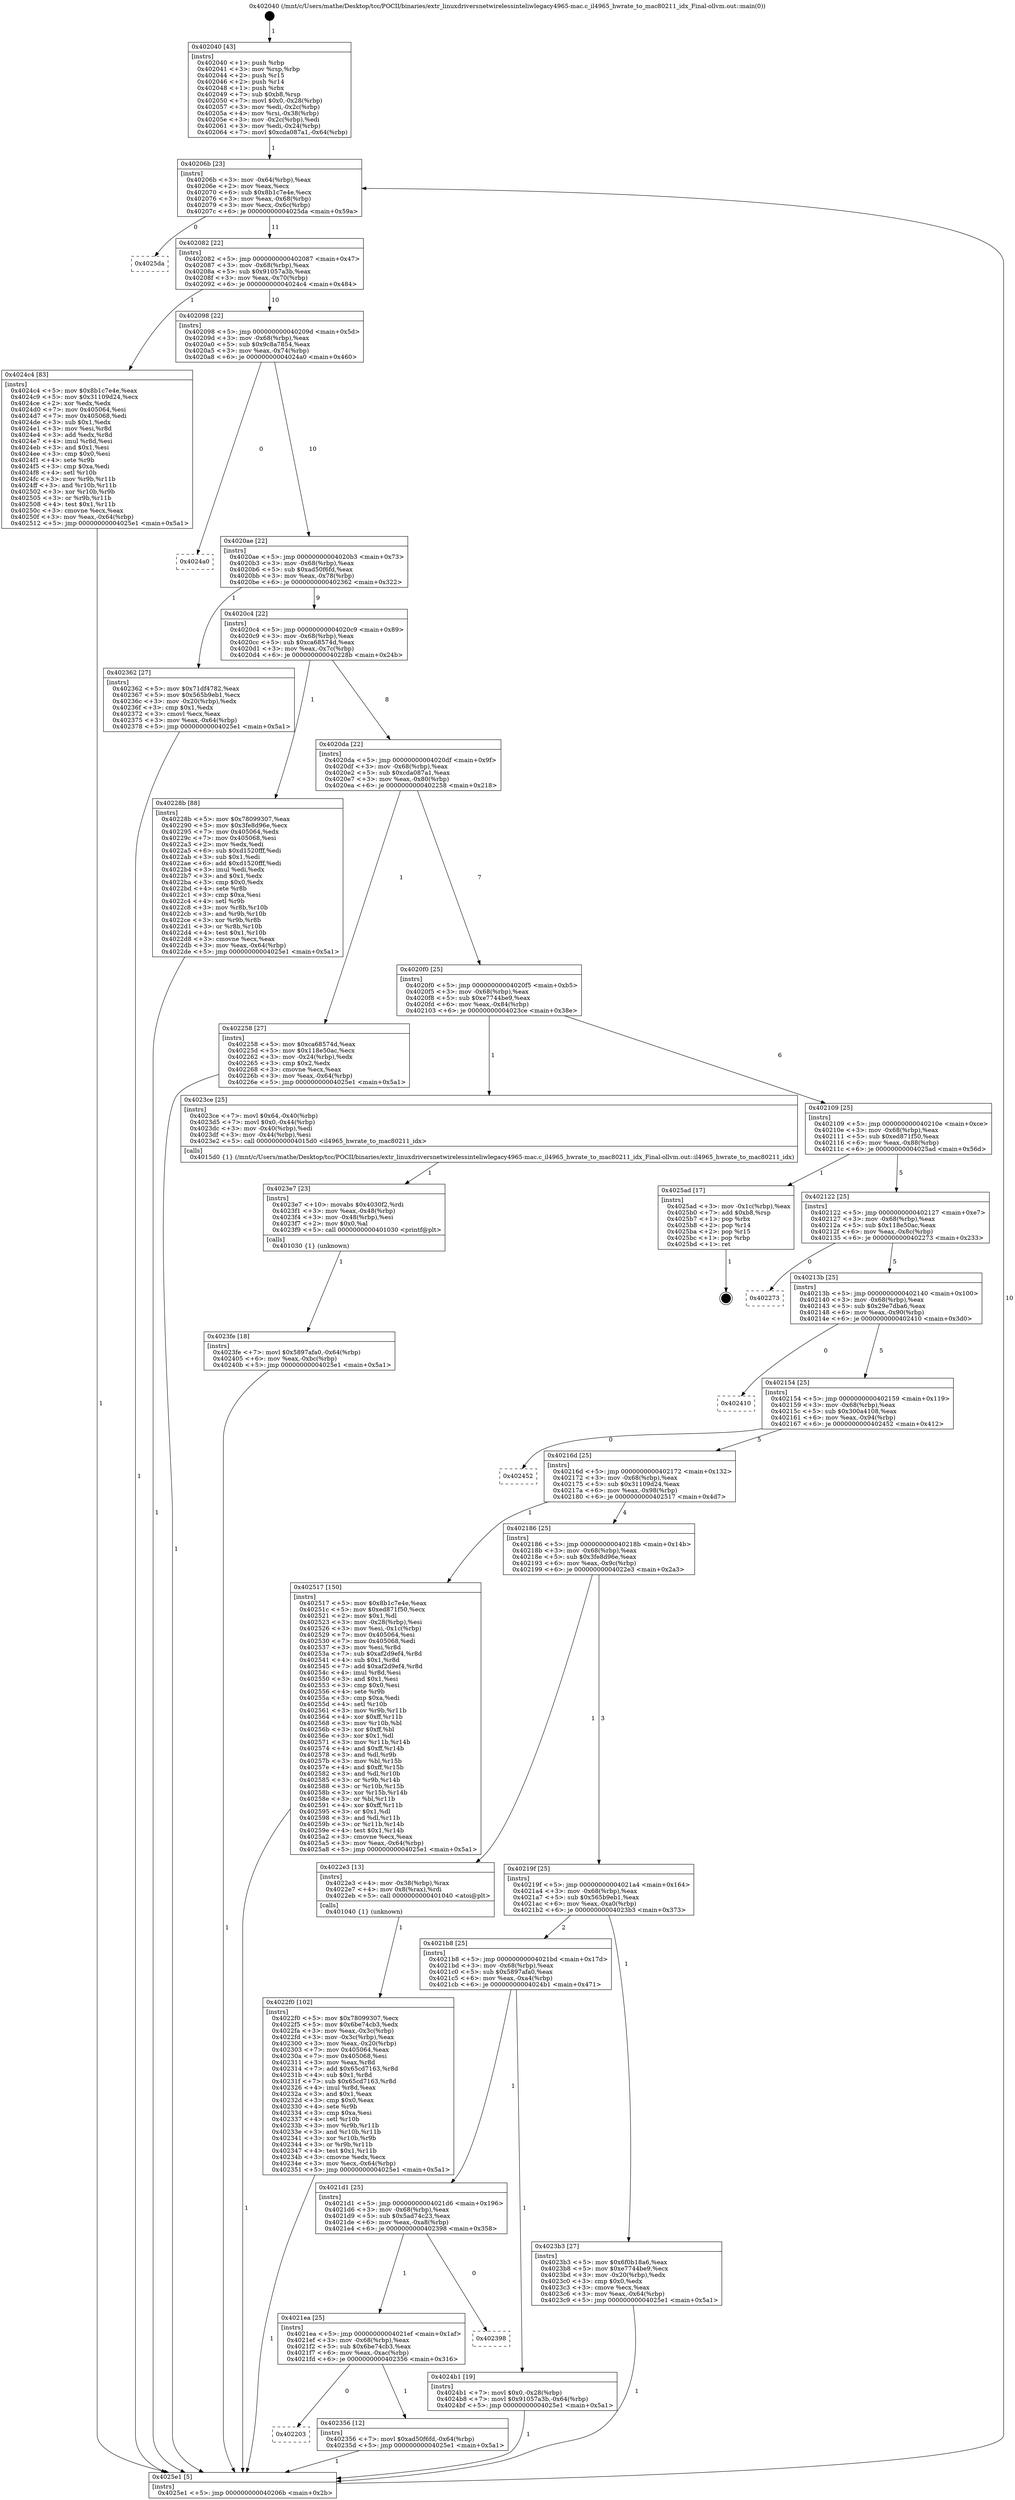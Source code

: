 digraph "0x402040" {
  label = "0x402040 (/mnt/c/Users/mathe/Desktop/tcc/POCII/binaries/extr_linuxdriversnetwirelessinteliwlegacy4965-mac.c_il4965_hwrate_to_mac80211_idx_Final-ollvm.out::main(0))"
  labelloc = "t"
  node[shape=record]

  Entry [label="",width=0.3,height=0.3,shape=circle,fillcolor=black,style=filled]
  "0x40206b" [label="{
     0x40206b [23]\l
     | [instrs]\l
     &nbsp;&nbsp;0x40206b \<+3\>: mov -0x64(%rbp),%eax\l
     &nbsp;&nbsp;0x40206e \<+2\>: mov %eax,%ecx\l
     &nbsp;&nbsp;0x402070 \<+6\>: sub $0x8b1c7e4e,%ecx\l
     &nbsp;&nbsp;0x402076 \<+3\>: mov %eax,-0x68(%rbp)\l
     &nbsp;&nbsp;0x402079 \<+3\>: mov %ecx,-0x6c(%rbp)\l
     &nbsp;&nbsp;0x40207c \<+6\>: je 00000000004025da \<main+0x59a\>\l
  }"]
  "0x4025da" [label="{
     0x4025da\l
  }", style=dashed]
  "0x402082" [label="{
     0x402082 [22]\l
     | [instrs]\l
     &nbsp;&nbsp;0x402082 \<+5\>: jmp 0000000000402087 \<main+0x47\>\l
     &nbsp;&nbsp;0x402087 \<+3\>: mov -0x68(%rbp),%eax\l
     &nbsp;&nbsp;0x40208a \<+5\>: sub $0x91057a3b,%eax\l
     &nbsp;&nbsp;0x40208f \<+3\>: mov %eax,-0x70(%rbp)\l
     &nbsp;&nbsp;0x402092 \<+6\>: je 00000000004024c4 \<main+0x484\>\l
  }"]
  Exit [label="",width=0.3,height=0.3,shape=circle,fillcolor=black,style=filled,peripheries=2]
  "0x4024c4" [label="{
     0x4024c4 [83]\l
     | [instrs]\l
     &nbsp;&nbsp;0x4024c4 \<+5\>: mov $0x8b1c7e4e,%eax\l
     &nbsp;&nbsp;0x4024c9 \<+5\>: mov $0x31109d24,%ecx\l
     &nbsp;&nbsp;0x4024ce \<+2\>: xor %edx,%edx\l
     &nbsp;&nbsp;0x4024d0 \<+7\>: mov 0x405064,%esi\l
     &nbsp;&nbsp;0x4024d7 \<+7\>: mov 0x405068,%edi\l
     &nbsp;&nbsp;0x4024de \<+3\>: sub $0x1,%edx\l
     &nbsp;&nbsp;0x4024e1 \<+3\>: mov %esi,%r8d\l
     &nbsp;&nbsp;0x4024e4 \<+3\>: add %edx,%r8d\l
     &nbsp;&nbsp;0x4024e7 \<+4\>: imul %r8d,%esi\l
     &nbsp;&nbsp;0x4024eb \<+3\>: and $0x1,%esi\l
     &nbsp;&nbsp;0x4024ee \<+3\>: cmp $0x0,%esi\l
     &nbsp;&nbsp;0x4024f1 \<+4\>: sete %r9b\l
     &nbsp;&nbsp;0x4024f5 \<+3\>: cmp $0xa,%edi\l
     &nbsp;&nbsp;0x4024f8 \<+4\>: setl %r10b\l
     &nbsp;&nbsp;0x4024fc \<+3\>: mov %r9b,%r11b\l
     &nbsp;&nbsp;0x4024ff \<+3\>: and %r10b,%r11b\l
     &nbsp;&nbsp;0x402502 \<+3\>: xor %r10b,%r9b\l
     &nbsp;&nbsp;0x402505 \<+3\>: or %r9b,%r11b\l
     &nbsp;&nbsp;0x402508 \<+4\>: test $0x1,%r11b\l
     &nbsp;&nbsp;0x40250c \<+3\>: cmovne %ecx,%eax\l
     &nbsp;&nbsp;0x40250f \<+3\>: mov %eax,-0x64(%rbp)\l
     &nbsp;&nbsp;0x402512 \<+5\>: jmp 00000000004025e1 \<main+0x5a1\>\l
  }"]
  "0x402098" [label="{
     0x402098 [22]\l
     | [instrs]\l
     &nbsp;&nbsp;0x402098 \<+5\>: jmp 000000000040209d \<main+0x5d\>\l
     &nbsp;&nbsp;0x40209d \<+3\>: mov -0x68(%rbp),%eax\l
     &nbsp;&nbsp;0x4020a0 \<+5\>: sub $0x9c8a7854,%eax\l
     &nbsp;&nbsp;0x4020a5 \<+3\>: mov %eax,-0x74(%rbp)\l
     &nbsp;&nbsp;0x4020a8 \<+6\>: je 00000000004024a0 \<main+0x460\>\l
  }"]
  "0x4023fe" [label="{
     0x4023fe [18]\l
     | [instrs]\l
     &nbsp;&nbsp;0x4023fe \<+7\>: movl $0x5897afa0,-0x64(%rbp)\l
     &nbsp;&nbsp;0x402405 \<+6\>: mov %eax,-0xbc(%rbp)\l
     &nbsp;&nbsp;0x40240b \<+5\>: jmp 00000000004025e1 \<main+0x5a1\>\l
  }"]
  "0x4024a0" [label="{
     0x4024a0\l
  }", style=dashed]
  "0x4020ae" [label="{
     0x4020ae [22]\l
     | [instrs]\l
     &nbsp;&nbsp;0x4020ae \<+5\>: jmp 00000000004020b3 \<main+0x73\>\l
     &nbsp;&nbsp;0x4020b3 \<+3\>: mov -0x68(%rbp),%eax\l
     &nbsp;&nbsp;0x4020b6 \<+5\>: sub $0xad50f6fd,%eax\l
     &nbsp;&nbsp;0x4020bb \<+3\>: mov %eax,-0x78(%rbp)\l
     &nbsp;&nbsp;0x4020be \<+6\>: je 0000000000402362 \<main+0x322\>\l
  }"]
  "0x4023e7" [label="{
     0x4023e7 [23]\l
     | [instrs]\l
     &nbsp;&nbsp;0x4023e7 \<+10\>: movabs $0x4030f2,%rdi\l
     &nbsp;&nbsp;0x4023f1 \<+3\>: mov %eax,-0x48(%rbp)\l
     &nbsp;&nbsp;0x4023f4 \<+3\>: mov -0x48(%rbp),%esi\l
     &nbsp;&nbsp;0x4023f7 \<+2\>: mov $0x0,%al\l
     &nbsp;&nbsp;0x4023f9 \<+5\>: call 0000000000401030 \<printf@plt\>\l
     | [calls]\l
     &nbsp;&nbsp;0x401030 \{1\} (unknown)\l
  }"]
  "0x402362" [label="{
     0x402362 [27]\l
     | [instrs]\l
     &nbsp;&nbsp;0x402362 \<+5\>: mov $0x71df4782,%eax\l
     &nbsp;&nbsp;0x402367 \<+5\>: mov $0x565b9eb1,%ecx\l
     &nbsp;&nbsp;0x40236c \<+3\>: mov -0x20(%rbp),%edx\l
     &nbsp;&nbsp;0x40236f \<+3\>: cmp $0x1,%edx\l
     &nbsp;&nbsp;0x402372 \<+3\>: cmovl %ecx,%eax\l
     &nbsp;&nbsp;0x402375 \<+3\>: mov %eax,-0x64(%rbp)\l
     &nbsp;&nbsp;0x402378 \<+5\>: jmp 00000000004025e1 \<main+0x5a1\>\l
  }"]
  "0x4020c4" [label="{
     0x4020c4 [22]\l
     | [instrs]\l
     &nbsp;&nbsp;0x4020c4 \<+5\>: jmp 00000000004020c9 \<main+0x89\>\l
     &nbsp;&nbsp;0x4020c9 \<+3\>: mov -0x68(%rbp),%eax\l
     &nbsp;&nbsp;0x4020cc \<+5\>: sub $0xca68574d,%eax\l
     &nbsp;&nbsp;0x4020d1 \<+3\>: mov %eax,-0x7c(%rbp)\l
     &nbsp;&nbsp;0x4020d4 \<+6\>: je 000000000040228b \<main+0x24b\>\l
  }"]
  "0x402203" [label="{
     0x402203\l
  }", style=dashed]
  "0x40228b" [label="{
     0x40228b [88]\l
     | [instrs]\l
     &nbsp;&nbsp;0x40228b \<+5\>: mov $0x78099307,%eax\l
     &nbsp;&nbsp;0x402290 \<+5\>: mov $0x3fe8d96e,%ecx\l
     &nbsp;&nbsp;0x402295 \<+7\>: mov 0x405064,%edx\l
     &nbsp;&nbsp;0x40229c \<+7\>: mov 0x405068,%esi\l
     &nbsp;&nbsp;0x4022a3 \<+2\>: mov %edx,%edi\l
     &nbsp;&nbsp;0x4022a5 \<+6\>: sub $0xd1520fff,%edi\l
     &nbsp;&nbsp;0x4022ab \<+3\>: sub $0x1,%edi\l
     &nbsp;&nbsp;0x4022ae \<+6\>: add $0xd1520fff,%edi\l
     &nbsp;&nbsp;0x4022b4 \<+3\>: imul %edi,%edx\l
     &nbsp;&nbsp;0x4022b7 \<+3\>: and $0x1,%edx\l
     &nbsp;&nbsp;0x4022ba \<+3\>: cmp $0x0,%edx\l
     &nbsp;&nbsp;0x4022bd \<+4\>: sete %r8b\l
     &nbsp;&nbsp;0x4022c1 \<+3\>: cmp $0xa,%esi\l
     &nbsp;&nbsp;0x4022c4 \<+4\>: setl %r9b\l
     &nbsp;&nbsp;0x4022c8 \<+3\>: mov %r8b,%r10b\l
     &nbsp;&nbsp;0x4022cb \<+3\>: and %r9b,%r10b\l
     &nbsp;&nbsp;0x4022ce \<+3\>: xor %r9b,%r8b\l
     &nbsp;&nbsp;0x4022d1 \<+3\>: or %r8b,%r10b\l
     &nbsp;&nbsp;0x4022d4 \<+4\>: test $0x1,%r10b\l
     &nbsp;&nbsp;0x4022d8 \<+3\>: cmovne %ecx,%eax\l
     &nbsp;&nbsp;0x4022db \<+3\>: mov %eax,-0x64(%rbp)\l
     &nbsp;&nbsp;0x4022de \<+5\>: jmp 00000000004025e1 \<main+0x5a1\>\l
  }"]
  "0x4020da" [label="{
     0x4020da [22]\l
     | [instrs]\l
     &nbsp;&nbsp;0x4020da \<+5\>: jmp 00000000004020df \<main+0x9f\>\l
     &nbsp;&nbsp;0x4020df \<+3\>: mov -0x68(%rbp),%eax\l
     &nbsp;&nbsp;0x4020e2 \<+5\>: sub $0xcda087a1,%eax\l
     &nbsp;&nbsp;0x4020e7 \<+3\>: mov %eax,-0x80(%rbp)\l
     &nbsp;&nbsp;0x4020ea \<+6\>: je 0000000000402258 \<main+0x218\>\l
  }"]
  "0x402356" [label="{
     0x402356 [12]\l
     | [instrs]\l
     &nbsp;&nbsp;0x402356 \<+7\>: movl $0xad50f6fd,-0x64(%rbp)\l
     &nbsp;&nbsp;0x40235d \<+5\>: jmp 00000000004025e1 \<main+0x5a1\>\l
  }"]
  "0x402258" [label="{
     0x402258 [27]\l
     | [instrs]\l
     &nbsp;&nbsp;0x402258 \<+5\>: mov $0xca68574d,%eax\l
     &nbsp;&nbsp;0x40225d \<+5\>: mov $0x118e50ac,%ecx\l
     &nbsp;&nbsp;0x402262 \<+3\>: mov -0x24(%rbp),%edx\l
     &nbsp;&nbsp;0x402265 \<+3\>: cmp $0x2,%edx\l
     &nbsp;&nbsp;0x402268 \<+3\>: cmovne %ecx,%eax\l
     &nbsp;&nbsp;0x40226b \<+3\>: mov %eax,-0x64(%rbp)\l
     &nbsp;&nbsp;0x40226e \<+5\>: jmp 00000000004025e1 \<main+0x5a1\>\l
  }"]
  "0x4020f0" [label="{
     0x4020f0 [25]\l
     | [instrs]\l
     &nbsp;&nbsp;0x4020f0 \<+5\>: jmp 00000000004020f5 \<main+0xb5\>\l
     &nbsp;&nbsp;0x4020f5 \<+3\>: mov -0x68(%rbp),%eax\l
     &nbsp;&nbsp;0x4020f8 \<+5\>: sub $0xe7744be9,%eax\l
     &nbsp;&nbsp;0x4020fd \<+6\>: mov %eax,-0x84(%rbp)\l
     &nbsp;&nbsp;0x402103 \<+6\>: je 00000000004023ce \<main+0x38e\>\l
  }"]
  "0x4025e1" [label="{
     0x4025e1 [5]\l
     | [instrs]\l
     &nbsp;&nbsp;0x4025e1 \<+5\>: jmp 000000000040206b \<main+0x2b\>\l
  }"]
  "0x402040" [label="{
     0x402040 [43]\l
     | [instrs]\l
     &nbsp;&nbsp;0x402040 \<+1\>: push %rbp\l
     &nbsp;&nbsp;0x402041 \<+3\>: mov %rsp,%rbp\l
     &nbsp;&nbsp;0x402044 \<+2\>: push %r15\l
     &nbsp;&nbsp;0x402046 \<+2\>: push %r14\l
     &nbsp;&nbsp;0x402048 \<+1\>: push %rbx\l
     &nbsp;&nbsp;0x402049 \<+7\>: sub $0xb8,%rsp\l
     &nbsp;&nbsp;0x402050 \<+7\>: movl $0x0,-0x28(%rbp)\l
     &nbsp;&nbsp;0x402057 \<+3\>: mov %edi,-0x2c(%rbp)\l
     &nbsp;&nbsp;0x40205a \<+4\>: mov %rsi,-0x38(%rbp)\l
     &nbsp;&nbsp;0x40205e \<+3\>: mov -0x2c(%rbp),%edi\l
     &nbsp;&nbsp;0x402061 \<+3\>: mov %edi,-0x24(%rbp)\l
     &nbsp;&nbsp;0x402064 \<+7\>: movl $0xcda087a1,-0x64(%rbp)\l
  }"]
  "0x4021ea" [label="{
     0x4021ea [25]\l
     | [instrs]\l
     &nbsp;&nbsp;0x4021ea \<+5\>: jmp 00000000004021ef \<main+0x1af\>\l
     &nbsp;&nbsp;0x4021ef \<+3\>: mov -0x68(%rbp),%eax\l
     &nbsp;&nbsp;0x4021f2 \<+5\>: sub $0x6be74cb3,%eax\l
     &nbsp;&nbsp;0x4021f7 \<+6\>: mov %eax,-0xac(%rbp)\l
     &nbsp;&nbsp;0x4021fd \<+6\>: je 0000000000402356 \<main+0x316\>\l
  }"]
  "0x4023ce" [label="{
     0x4023ce [25]\l
     | [instrs]\l
     &nbsp;&nbsp;0x4023ce \<+7\>: movl $0x64,-0x40(%rbp)\l
     &nbsp;&nbsp;0x4023d5 \<+7\>: movl $0x0,-0x44(%rbp)\l
     &nbsp;&nbsp;0x4023dc \<+3\>: mov -0x40(%rbp),%edi\l
     &nbsp;&nbsp;0x4023df \<+3\>: mov -0x44(%rbp),%esi\l
     &nbsp;&nbsp;0x4023e2 \<+5\>: call 00000000004015d0 \<il4965_hwrate_to_mac80211_idx\>\l
     | [calls]\l
     &nbsp;&nbsp;0x4015d0 \{1\} (/mnt/c/Users/mathe/Desktop/tcc/POCII/binaries/extr_linuxdriversnetwirelessinteliwlegacy4965-mac.c_il4965_hwrate_to_mac80211_idx_Final-ollvm.out::il4965_hwrate_to_mac80211_idx)\l
  }"]
  "0x402109" [label="{
     0x402109 [25]\l
     | [instrs]\l
     &nbsp;&nbsp;0x402109 \<+5\>: jmp 000000000040210e \<main+0xce\>\l
     &nbsp;&nbsp;0x40210e \<+3\>: mov -0x68(%rbp),%eax\l
     &nbsp;&nbsp;0x402111 \<+5\>: sub $0xed871f50,%eax\l
     &nbsp;&nbsp;0x402116 \<+6\>: mov %eax,-0x88(%rbp)\l
     &nbsp;&nbsp;0x40211c \<+6\>: je 00000000004025ad \<main+0x56d\>\l
  }"]
  "0x402398" [label="{
     0x402398\l
  }", style=dashed]
  "0x4025ad" [label="{
     0x4025ad [17]\l
     | [instrs]\l
     &nbsp;&nbsp;0x4025ad \<+3\>: mov -0x1c(%rbp),%eax\l
     &nbsp;&nbsp;0x4025b0 \<+7\>: add $0xb8,%rsp\l
     &nbsp;&nbsp;0x4025b7 \<+1\>: pop %rbx\l
     &nbsp;&nbsp;0x4025b8 \<+2\>: pop %r14\l
     &nbsp;&nbsp;0x4025ba \<+2\>: pop %r15\l
     &nbsp;&nbsp;0x4025bc \<+1\>: pop %rbp\l
     &nbsp;&nbsp;0x4025bd \<+1\>: ret\l
  }"]
  "0x402122" [label="{
     0x402122 [25]\l
     | [instrs]\l
     &nbsp;&nbsp;0x402122 \<+5\>: jmp 0000000000402127 \<main+0xe7\>\l
     &nbsp;&nbsp;0x402127 \<+3\>: mov -0x68(%rbp),%eax\l
     &nbsp;&nbsp;0x40212a \<+5\>: sub $0x118e50ac,%eax\l
     &nbsp;&nbsp;0x40212f \<+6\>: mov %eax,-0x8c(%rbp)\l
     &nbsp;&nbsp;0x402135 \<+6\>: je 0000000000402273 \<main+0x233\>\l
  }"]
  "0x4021d1" [label="{
     0x4021d1 [25]\l
     | [instrs]\l
     &nbsp;&nbsp;0x4021d1 \<+5\>: jmp 00000000004021d6 \<main+0x196\>\l
     &nbsp;&nbsp;0x4021d6 \<+3\>: mov -0x68(%rbp),%eax\l
     &nbsp;&nbsp;0x4021d9 \<+5\>: sub $0x5ad74c23,%eax\l
     &nbsp;&nbsp;0x4021de \<+6\>: mov %eax,-0xa8(%rbp)\l
     &nbsp;&nbsp;0x4021e4 \<+6\>: je 0000000000402398 \<main+0x358\>\l
  }"]
  "0x402273" [label="{
     0x402273\l
  }", style=dashed]
  "0x40213b" [label="{
     0x40213b [25]\l
     | [instrs]\l
     &nbsp;&nbsp;0x40213b \<+5\>: jmp 0000000000402140 \<main+0x100\>\l
     &nbsp;&nbsp;0x402140 \<+3\>: mov -0x68(%rbp),%eax\l
     &nbsp;&nbsp;0x402143 \<+5\>: sub $0x29e7dba6,%eax\l
     &nbsp;&nbsp;0x402148 \<+6\>: mov %eax,-0x90(%rbp)\l
     &nbsp;&nbsp;0x40214e \<+6\>: je 0000000000402410 \<main+0x3d0\>\l
  }"]
  "0x4024b1" [label="{
     0x4024b1 [19]\l
     | [instrs]\l
     &nbsp;&nbsp;0x4024b1 \<+7\>: movl $0x0,-0x28(%rbp)\l
     &nbsp;&nbsp;0x4024b8 \<+7\>: movl $0x91057a3b,-0x64(%rbp)\l
     &nbsp;&nbsp;0x4024bf \<+5\>: jmp 00000000004025e1 \<main+0x5a1\>\l
  }"]
  "0x402410" [label="{
     0x402410\l
  }", style=dashed]
  "0x402154" [label="{
     0x402154 [25]\l
     | [instrs]\l
     &nbsp;&nbsp;0x402154 \<+5\>: jmp 0000000000402159 \<main+0x119\>\l
     &nbsp;&nbsp;0x402159 \<+3\>: mov -0x68(%rbp),%eax\l
     &nbsp;&nbsp;0x40215c \<+5\>: sub $0x300a4108,%eax\l
     &nbsp;&nbsp;0x402161 \<+6\>: mov %eax,-0x94(%rbp)\l
     &nbsp;&nbsp;0x402167 \<+6\>: je 0000000000402452 \<main+0x412\>\l
  }"]
  "0x4021b8" [label="{
     0x4021b8 [25]\l
     | [instrs]\l
     &nbsp;&nbsp;0x4021b8 \<+5\>: jmp 00000000004021bd \<main+0x17d\>\l
     &nbsp;&nbsp;0x4021bd \<+3\>: mov -0x68(%rbp),%eax\l
     &nbsp;&nbsp;0x4021c0 \<+5\>: sub $0x5897afa0,%eax\l
     &nbsp;&nbsp;0x4021c5 \<+6\>: mov %eax,-0xa4(%rbp)\l
     &nbsp;&nbsp;0x4021cb \<+6\>: je 00000000004024b1 \<main+0x471\>\l
  }"]
  "0x402452" [label="{
     0x402452\l
  }", style=dashed]
  "0x40216d" [label="{
     0x40216d [25]\l
     | [instrs]\l
     &nbsp;&nbsp;0x40216d \<+5\>: jmp 0000000000402172 \<main+0x132\>\l
     &nbsp;&nbsp;0x402172 \<+3\>: mov -0x68(%rbp),%eax\l
     &nbsp;&nbsp;0x402175 \<+5\>: sub $0x31109d24,%eax\l
     &nbsp;&nbsp;0x40217a \<+6\>: mov %eax,-0x98(%rbp)\l
     &nbsp;&nbsp;0x402180 \<+6\>: je 0000000000402517 \<main+0x4d7\>\l
  }"]
  "0x4023b3" [label="{
     0x4023b3 [27]\l
     | [instrs]\l
     &nbsp;&nbsp;0x4023b3 \<+5\>: mov $0x6f0b18a6,%eax\l
     &nbsp;&nbsp;0x4023b8 \<+5\>: mov $0xe7744be9,%ecx\l
     &nbsp;&nbsp;0x4023bd \<+3\>: mov -0x20(%rbp),%edx\l
     &nbsp;&nbsp;0x4023c0 \<+3\>: cmp $0x0,%edx\l
     &nbsp;&nbsp;0x4023c3 \<+3\>: cmove %ecx,%eax\l
     &nbsp;&nbsp;0x4023c6 \<+3\>: mov %eax,-0x64(%rbp)\l
     &nbsp;&nbsp;0x4023c9 \<+5\>: jmp 00000000004025e1 \<main+0x5a1\>\l
  }"]
  "0x402517" [label="{
     0x402517 [150]\l
     | [instrs]\l
     &nbsp;&nbsp;0x402517 \<+5\>: mov $0x8b1c7e4e,%eax\l
     &nbsp;&nbsp;0x40251c \<+5\>: mov $0xed871f50,%ecx\l
     &nbsp;&nbsp;0x402521 \<+2\>: mov $0x1,%dl\l
     &nbsp;&nbsp;0x402523 \<+3\>: mov -0x28(%rbp),%esi\l
     &nbsp;&nbsp;0x402526 \<+3\>: mov %esi,-0x1c(%rbp)\l
     &nbsp;&nbsp;0x402529 \<+7\>: mov 0x405064,%esi\l
     &nbsp;&nbsp;0x402530 \<+7\>: mov 0x405068,%edi\l
     &nbsp;&nbsp;0x402537 \<+3\>: mov %esi,%r8d\l
     &nbsp;&nbsp;0x40253a \<+7\>: sub $0xaf2d9ef4,%r8d\l
     &nbsp;&nbsp;0x402541 \<+4\>: sub $0x1,%r8d\l
     &nbsp;&nbsp;0x402545 \<+7\>: add $0xaf2d9ef4,%r8d\l
     &nbsp;&nbsp;0x40254c \<+4\>: imul %r8d,%esi\l
     &nbsp;&nbsp;0x402550 \<+3\>: and $0x1,%esi\l
     &nbsp;&nbsp;0x402553 \<+3\>: cmp $0x0,%esi\l
     &nbsp;&nbsp;0x402556 \<+4\>: sete %r9b\l
     &nbsp;&nbsp;0x40255a \<+3\>: cmp $0xa,%edi\l
     &nbsp;&nbsp;0x40255d \<+4\>: setl %r10b\l
     &nbsp;&nbsp;0x402561 \<+3\>: mov %r9b,%r11b\l
     &nbsp;&nbsp;0x402564 \<+4\>: xor $0xff,%r11b\l
     &nbsp;&nbsp;0x402568 \<+3\>: mov %r10b,%bl\l
     &nbsp;&nbsp;0x40256b \<+3\>: xor $0xff,%bl\l
     &nbsp;&nbsp;0x40256e \<+3\>: xor $0x1,%dl\l
     &nbsp;&nbsp;0x402571 \<+3\>: mov %r11b,%r14b\l
     &nbsp;&nbsp;0x402574 \<+4\>: and $0xff,%r14b\l
     &nbsp;&nbsp;0x402578 \<+3\>: and %dl,%r9b\l
     &nbsp;&nbsp;0x40257b \<+3\>: mov %bl,%r15b\l
     &nbsp;&nbsp;0x40257e \<+4\>: and $0xff,%r15b\l
     &nbsp;&nbsp;0x402582 \<+3\>: and %dl,%r10b\l
     &nbsp;&nbsp;0x402585 \<+3\>: or %r9b,%r14b\l
     &nbsp;&nbsp;0x402588 \<+3\>: or %r10b,%r15b\l
     &nbsp;&nbsp;0x40258b \<+3\>: xor %r15b,%r14b\l
     &nbsp;&nbsp;0x40258e \<+3\>: or %bl,%r11b\l
     &nbsp;&nbsp;0x402591 \<+4\>: xor $0xff,%r11b\l
     &nbsp;&nbsp;0x402595 \<+3\>: or $0x1,%dl\l
     &nbsp;&nbsp;0x402598 \<+3\>: and %dl,%r11b\l
     &nbsp;&nbsp;0x40259b \<+3\>: or %r11b,%r14b\l
     &nbsp;&nbsp;0x40259e \<+4\>: test $0x1,%r14b\l
     &nbsp;&nbsp;0x4025a2 \<+3\>: cmovne %ecx,%eax\l
     &nbsp;&nbsp;0x4025a5 \<+3\>: mov %eax,-0x64(%rbp)\l
     &nbsp;&nbsp;0x4025a8 \<+5\>: jmp 00000000004025e1 \<main+0x5a1\>\l
  }"]
  "0x402186" [label="{
     0x402186 [25]\l
     | [instrs]\l
     &nbsp;&nbsp;0x402186 \<+5\>: jmp 000000000040218b \<main+0x14b\>\l
     &nbsp;&nbsp;0x40218b \<+3\>: mov -0x68(%rbp),%eax\l
     &nbsp;&nbsp;0x40218e \<+5\>: sub $0x3fe8d96e,%eax\l
     &nbsp;&nbsp;0x402193 \<+6\>: mov %eax,-0x9c(%rbp)\l
     &nbsp;&nbsp;0x402199 \<+6\>: je 00000000004022e3 \<main+0x2a3\>\l
  }"]
  "0x4022f0" [label="{
     0x4022f0 [102]\l
     | [instrs]\l
     &nbsp;&nbsp;0x4022f0 \<+5\>: mov $0x78099307,%ecx\l
     &nbsp;&nbsp;0x4022f5 \<+5\>: mov $0x6be74cb3,%edx\l
     &nbsp;&nbsp;0x4022fa \<+3\>: mov %eax,-0x3c(%rbp)\l
     &nbsp;&nbsp;0x4022fd \<+3\>: mov -0x3c(%rbp),%eax\l
     &nbsp;&nbsp;0x402300 \<+3\>: mov %eax,-0x20(%rbp)\l
     &nbsp;&nbsp;0x402303 \<+7\>: mov 0x405064,%eax\l
     &nbsp;&nbsp;0x40230a \<+7\>: mov 0x405068,%esi\l
     &nbsp;&nbsp;0x402311 \<+3\>: mov %eax,%r8d\l
     &nbsp;&nbsp;0x402314 \<+7\>: add $0x65cd7163,%r8d\l
     &nbsp;&nbsp;0x40231b \<+4\>: sub $0x1,%r8d\l
     &nbsp;&nbsp;0x40231f \<+7\>: sub $0x65cd7163,%r8d\l
     &nbsp;&nbsp;0x402326 \<+4\>: imul %r8d,%eax\l
     &nbsp;&nbsp;0x40232a \<+3\>: and $0x1,%eax\l
     &nbsp;&nbsp;0x40232d \<+3\>: cmp $0x0,%eax\l
     &nbsp;&nbsp;0x402330 \<+4\>: sete %r9b\l
     &nbsp;&nbsp;0x402334 \<+3\>: cmp $0xa,%esi\l
     &nbsp;&nbsp;0x402337 \<+4\>: setl %r10b\l
     &nbsp;&nbsp;0x40233b \<+3\>: mov %r9b,%r11b\l
     &nbsp;&nbsp;0x40233e \<+3\>: and %r10b,%r11b\l
     &nbsp;&nbsp;0x402341 \<+3\>: xor %r10b,%r9b\l
     &nbsp;&nbsp;0x402344 \<+3\>: or %r9b,%r11b\l
     &nbsp;&nbsp;0x402347 \<+4\>: test $0x1,%r11b\l
     &nbsp;&nbsp;0x40234b \<+3\>: cmovne %edx,%ecx\l
     &nbsp;&nbsp;0x40234e \<+3\>: mov %ecx,-0x64(%rbp)\l
     &nbsp;&nbsp;0x402351 \<+5\>: jmp 00000000004025e1 \<main+0x5a1\>\l
  }"]
  "0x4022e3" [label="{
     0x4022e3 [13]\l
     | [instrs]\l
     &nbsp;&nbsp;0x4022e3 \<+4\>: mov -0x38(%rbp),%rax\l
     &nbsp;&nbsp;0x4022e7 \<+4\>: mov 0x8(%rax),%rdi\l
     &nbsp;&nbsp;0x4022eb \<+5\>: call 0000000000401040 \<atoi@plt\>\l
     | [calls]\l
     &nbsp;&nbsp;0x401040 \{1\} (unknown)\l
  }"]
  "0x40219f" [label="{
     0x40219f [25]\l
     | [instrs]\l
     &nbsp;&nbsp;0x40219f \<+5\>: jmp 00000000004021a4 \<main+0x164\>\l
     &nbsp;&nbsp;0x4021a4 \<+3\>: mov -0x68(%rbp),%eax\l
     &nbsp;&nbsp;0x4021a7 \<+5\>: sub $0x565b9eb1,%eax\l
     &nbsp;&nbsp;0x4021ac \<+6\>: mov %eax,-0xa0(%rbp)\l
     &nbsp;&nbsp;0x4021b2 \<+6\>: je 00000000004023b3 \<main+0x373\>\l
  }"]
  Entry -> "0x402040" [label=" 1"]
  "0x40206b" -> "0x4025da" [label=" 0"]
  "0x40206b" -> "0x402082" [label=" 11"]
  "0x4025ad" -> Exit [label=" 1"]
  "0x402082" -> "0x4024c4" [label=" 1"]
  "0x402082" -> "0x402098" [label=" 10"]
  "0x402517" -> "0x4025e1" [label=" 1"]
  "0x402098" -> "0x4024a0" [label=" 0"]
  "0x402098" -> "0x4020ae" [label=" 10"]
  "0x4024c4" -> "0x4025e1" [label=" 1"]
  "0x4020ae" -> "0x402362" [label=" 1"]
  "0x4020ae" -> "0x4020c4" [label=" 9"]
  "0x4024b1" -> "0x4025e1" [label=" 1"]
  "0x4020c4" -> "0x40228b" [label=" 1"]
  "0x4020c4" -> "0x4020da" [label=" 8"]
  "0x4023fe" -> "0x4025e1" [label=" 1"]
  "0x4020da" -> "0x402258" [label=" 1"]
  "0x4020da" -> "0x4020f0" [label=" 7"]
  "0x402258" -> "0x4025e1" [label=" 1"]
  "0x402040" -> "0x40206b" [label=" 1"]
  "0x4025e1" -> "0x40206b" [label=" 10"]
  "0x40228b" -> "0x4025e1" [label=" 1"]
  "0x4023e7" -> "0x4023fe" [label=" 1"]
  "0x4020f0" -> "0x4023ce" [label=" 1"]
  "0x4020f0" -> "0x402109" [label=" 6"]
  "0x4023b3" -> "0x4025e1" [label=" 1"]
  "0x402109" -> "0x4025ad" [label=" 1"]
  "0x402109" -> "0x402122" [label=" 5"]
  "0x402362" -> "0x4025e1" [label=" 1"]
  "0x402122" -> "0x402273" [label=" 0"]
  "0x402122" -> "0x40213b" [label=" 5"]
  "0x4021ea" -> "0x402203" [label=" 0"]
  "0x40213b" -> "0x402410" [label=" 0"]
  "0x40213b" -> "0x402154" [label=" 5"]
  "0x4021ea" -> "0x402356" [label=" 1"]
  "0x402154" -> "0x402452" [label=" 0"]
  "0x402154" -> "0x40216d" [label=" 5"]
  "0x4021d1" -> "0x4021ea" [label=" 1"]
  "0x40216d" -> "0x402517" [label=" 1"]
  "0x40216d" -> "0x402186" [label=" 4"]
  "0x4021d1" -> "0x402398" [label=" 0"]
  "0x402186" -> "0x4022e3" [label=" 1"]
  "0x402186" -> "0x40219f" [label=" 3"]
  "0x4022e3" -> "0x4022f0" [label=" 1"]
  "0x4022f0" -> "0x4025e1" [label=" 1"]
  "0x402356" -> "0x4025e1" [label=" 1"]
  "0x40219f" -> "0x4023b3" [label=" 1"]
  "0x40219f" -> "0x4021b8" [label=" 2"]
  "0x4023ce" -> "0x4023e7" [label=" 1"]
  "0x4021b8" -> "0x4024b1" [label=" 1"]
  "0x4021b8" -> "0x4021d1" [label=" 1"]
}
